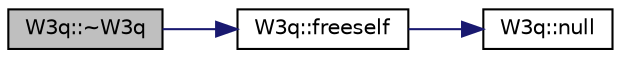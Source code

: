 digraph "W3q::~W3q"
{
  edge [fontname="Helvetica",fontsize="10",labelfontname="Helvetica",labelfontsize="10"];
  node [fontname="Helvetica",fontsize="10",shape=record];
  rankdir="LR";
  Node3 [label="W3q::~W3q",height=0.2,width=0.4,color="black", fillcolor="grey75", style="filled", fontcolor="black"];
  Node3 -> Node4 [color="midnightblue",fontsize="10",style="solid",fontname="Helvetica"];
  Node4 [label="W3q::freeself",height=0.2,width=0.4,color="black", fillcolor="white", style="filled",URL="$de/d2c/class_w3q.html#a66437e3cf668d4de4a6661f444fd3d77"];
  Node4 -> Node5 [color="midnightblue",fontsize="10",style="solid",fontname="Helvetica"];
  Node5 [label="W3q::null",height=0.2,width=0.4,color="black", fillcolor="white", style="filled",URL="$de/d2c/class_w3q.html#a44efdd4625aa1a1c8f4e56a98aca8e3f"];
}
